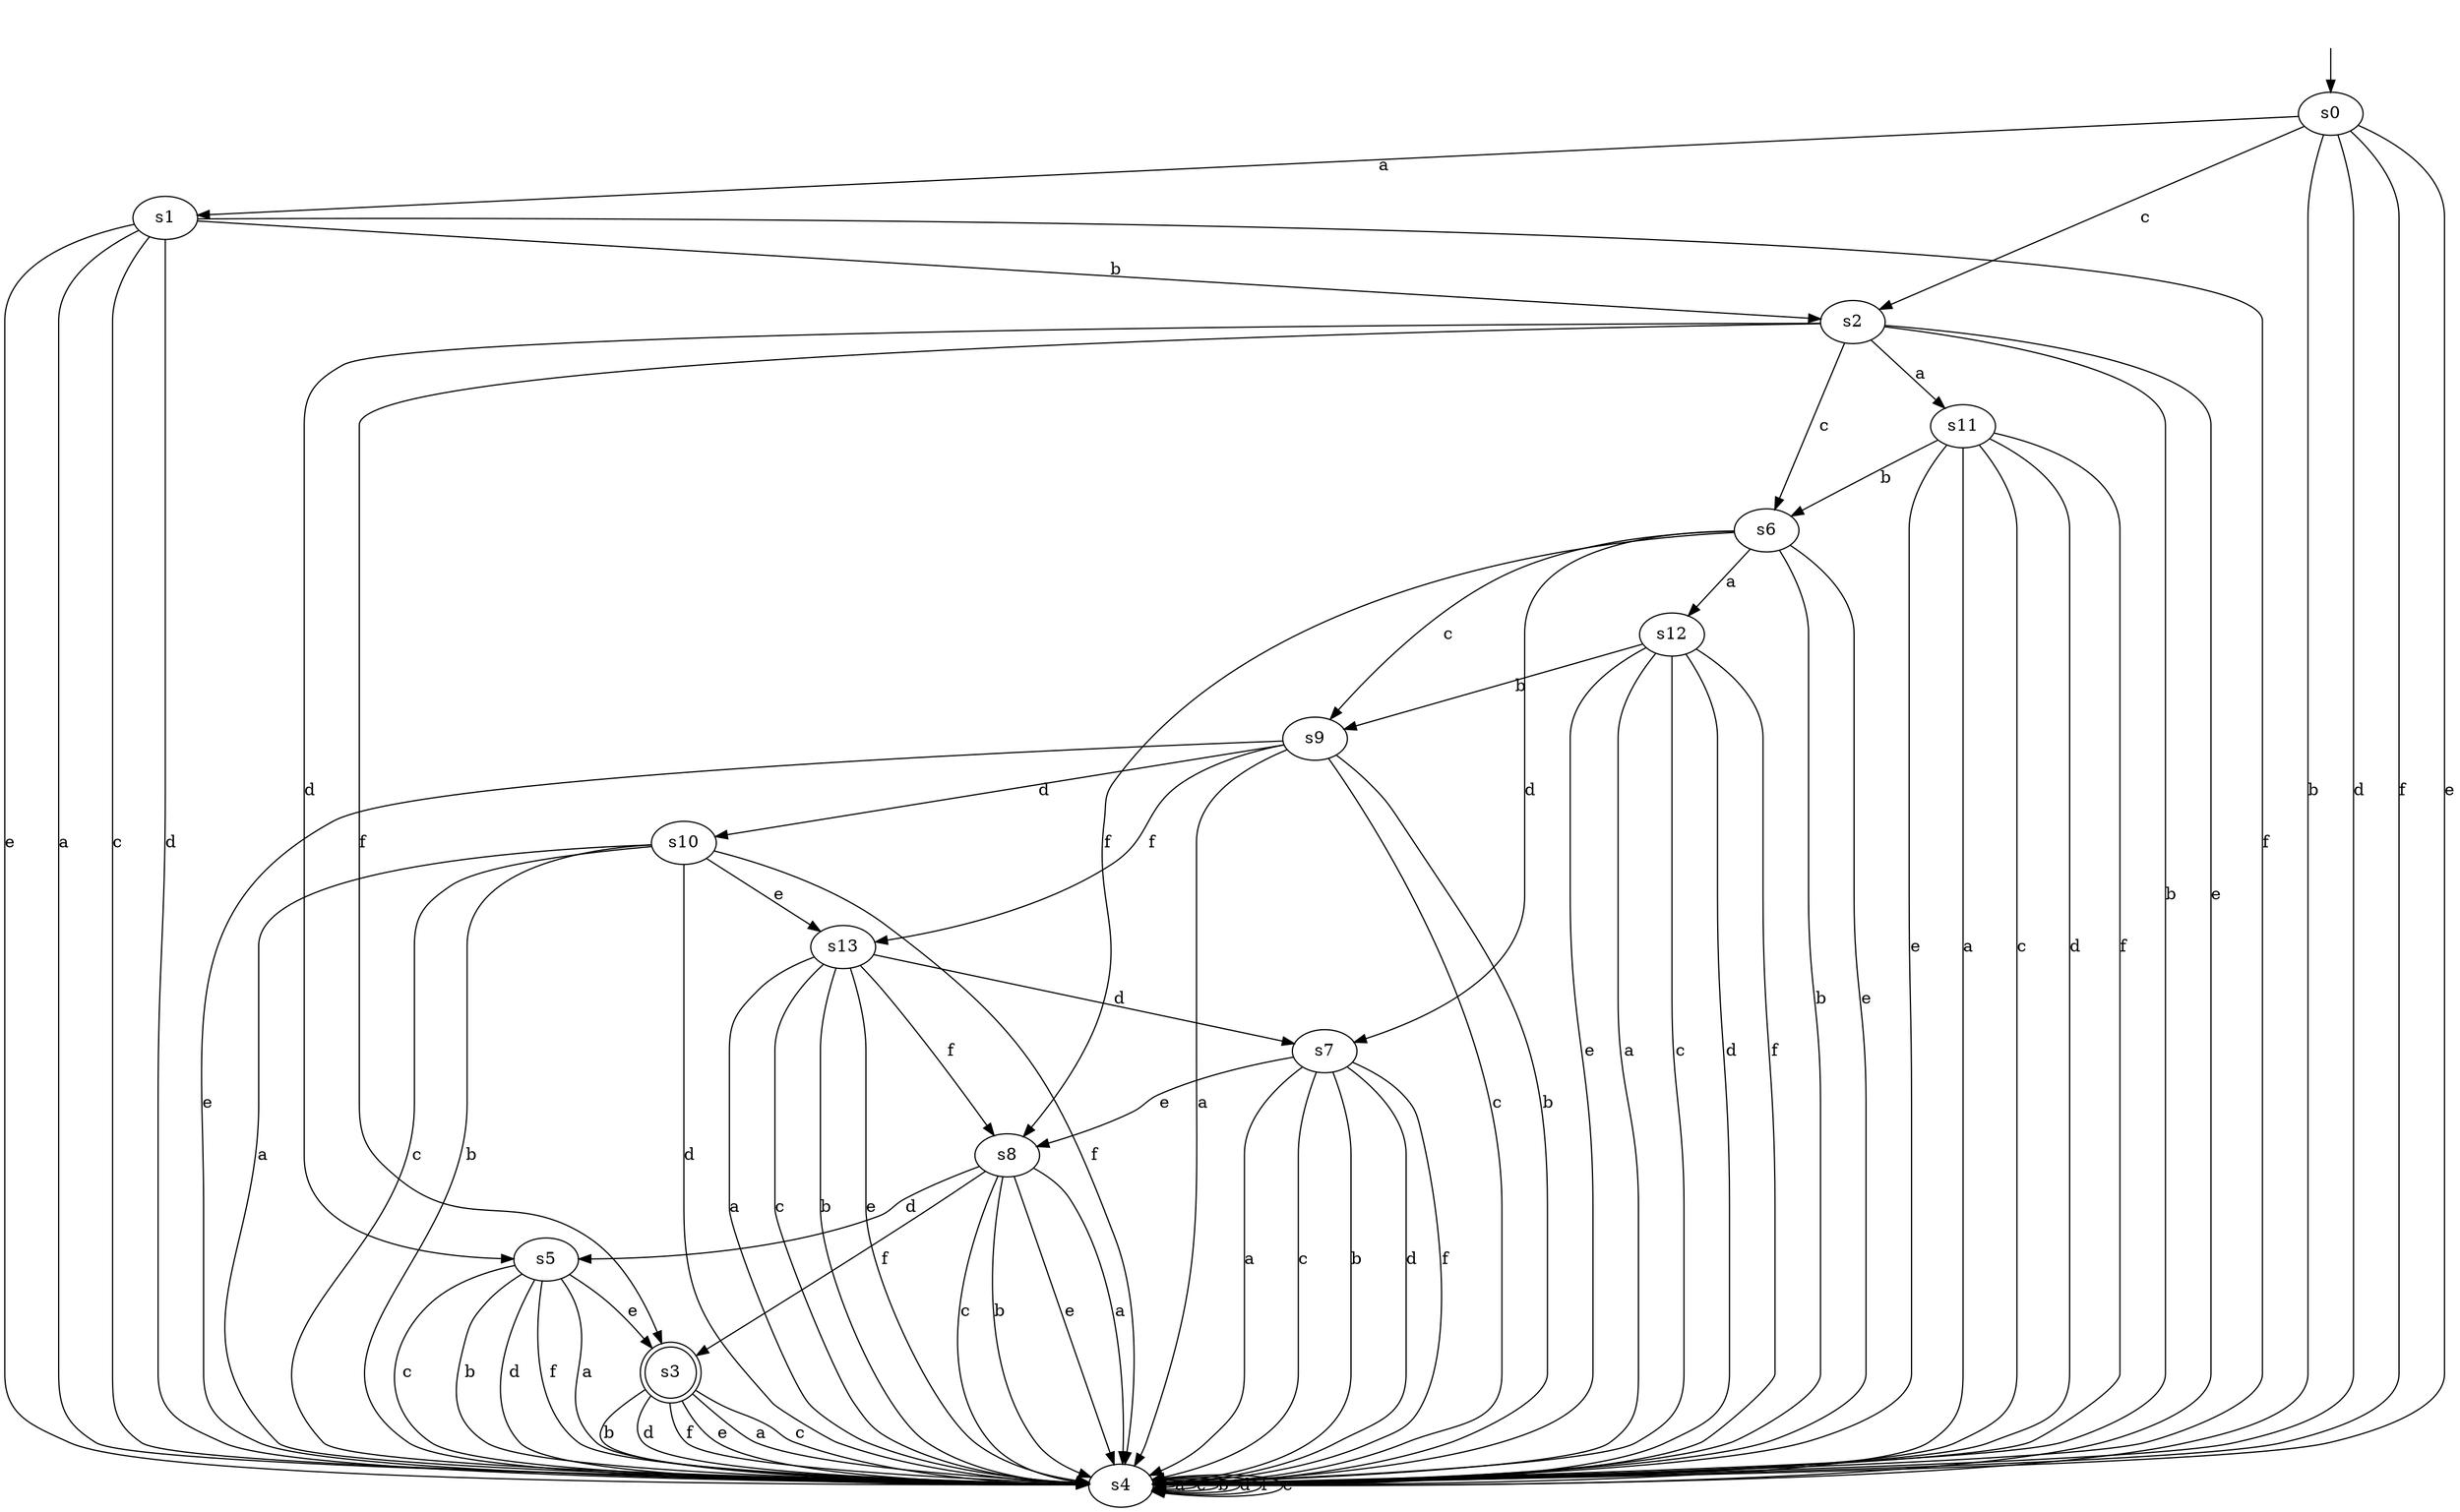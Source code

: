 digraph pda_L6 {
s0 [label="s0"];
s1 [label="s1"];
s2 [label="s2"];
s3 [label="s3", shape=doublecircle];
s4 [label="s4"];
s5 [label="s5"];
s6 [label="s6"];
s7 [label="s7"];
s8 [label="s8"];
s9 [label="s9"];
s10 [label="s10"];
s11 [label="s11"];
s12 [label="s12"];
s13 [label="s13"];
s0 -> s1  [label="a"];
s0 -> s2  [label="c"];
s0 -> s4  [label="b"];
s0 -> s4  [label="d"];
s0 -> s4  [label="f"];
s0 -> s4  [label="e"];
s1 -> s4  [label="a"];
s1 -> s4  [label="c"];
s1 -> s2  [label="b"];
s1 -> s4  [label="d"];
s1 -> s4  [label="f"];
s1 -> s4  [label="e"];
s2 -> s11  [label="a"];
s2 -> s6  [label="c"];
s2 -> s4  [label="b"];
s2 -> s5  [label="d"];
s2 -> s3  [label="f"];
s2 -> s4  [label="e"];
s3 -> s4  [label="a"];
s3 -> s4  [label="c"];
s3 -> s4  [label="b"];
s3 -> s4  [label="d"];
s3 -> s4  [label="f"];
s3 -> s4  [label="e"];
s4 -> s4  [label="a"];
s4 -> s4  [label="c"];
s4 -> s4  [label="b"];
s4 -> s4  [label="d"];
s4 -> s4  [label="f"];
s4 -> s4  [label="e"];
s5 -> s4  [label="a"];
s5 -> s4  [label="c"];
s5 -> s4  [label="b"];
s5 -> s4  [label="d"];
s5 -> s4  [label="f"];
s5 -> s3  [label="e"];
s6 -> s12  [label="a"];
s6 -> s9  [label="c"];
s6 -> s4  [label="b"];
s6 -> s7  [label="d"];
s6 -> s8  [label="f"];
s6 -> s4  [label="e"];
s7 -> s4  [label="a"];
s7 -> s4  [label="c"];
s7 -> s4  [label="b"];
s7 -> s4  [label="d"];
s7 -> s4  [label="f"];
s7 -> s8  [label="e"];
s8 -> s4  [label="a"];
s8 -> s4  [label="c"];
s8 -> s4  [label="b"];
s8 -> s5  [label="d"];
s8 -> s3  [label="f"];
s8 -> s4  [label="e"];
s9 -> s4  [label="a"];
s9 -> s4  [label="c"];
s9 -> s4  [label="b"];
s9 -> s10  [label="d"];
s9 -> s13  [label="f"];
s9 -> s4  [label="e"];
s10 -> s4  [label="a"];
s10 -> s4  [label="c"];
s10 -> s4  [label="b"];
s10 -> s4  [label="d"];
s10 -> s4  [label="f"];
s10 -> s13  [label="e"];
s11 -> s4  [label="a"];
s11 -> s4  [label="c"];
s11 -> s6  [label="b"];
s11 -> s4  [label="d"];
s11 -> s4  [label="f"];
s11 -> s4  [label="e"];
s12 -> s4  [label="a"];
s12 -> s4  [label="c"];
s12 -> s9  [label="b"];
s12 -> s4  [label="d"];
s12 -> s4  [label="f"];
s12 -> s4  [label="e"];
s13 -> s4  [label="a"];
s13 -> s4  [label="c"];
s13 -> s4  [label="b"];
s13 -> s7  [label="d"];
s13 -> s8  [label="f"];
s13 -> s4  [label="e"];
__start0 [label="", shape=none];
__start0 -> s0  [label=""];
}
